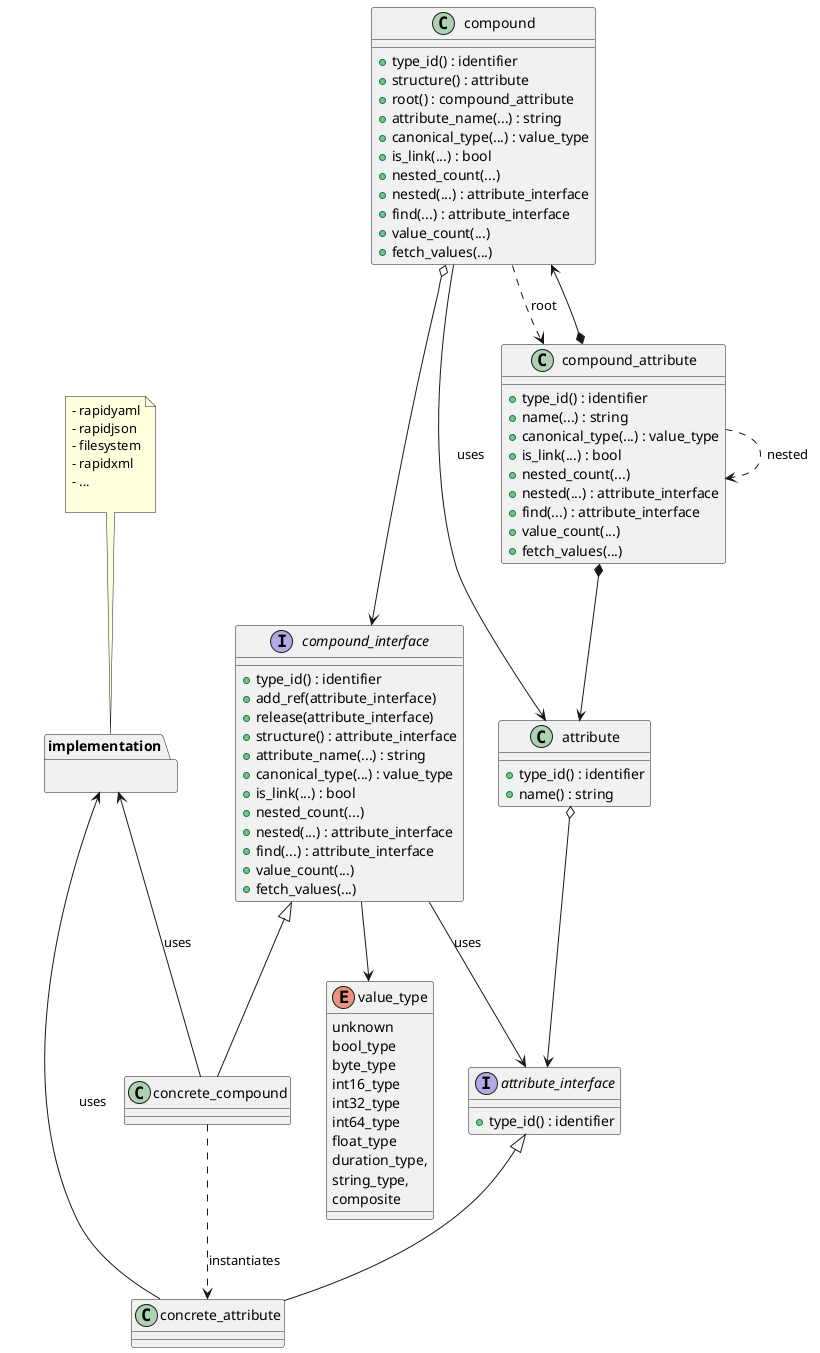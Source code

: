 @startuml
enum value_type {
    unknown
    bool_type
    byte_type
    int16_type
    int32_type
    int64_type
    float_type
    duration_type,
    string_type,
    composite
}

interface attribute_interface {
    +type_id() : identifier
}

note "\
- rapidyaml\n\
- rapidjson\n\
- filesystem\n\
- rapidxml\n\
- ...\n\
" as impl_note

interface compound_interface {
    +type_id() : identifier
    +add_ref(attribute_interface)
    +release(attribute_interface)
    +structure() : attribute_interface
    +attribute_name(...) : string
    +canonical_type(...) : value_type
    +is_link(...) : bool
    +nested_count(...)
    +nested(...) : attribute_interface
    +find(...) : attribute_interface
    +value_count(...)
    +fetch_values(...)
}

class concrete_attribute {
}

class concrete_compound {
}

package implementation {
}

class attribute {
    +type_id() : identifier
    +name() : string
}

class compound {
    +type_id() : identifier
    +structure() : attribute
    +root() : compound_attribute
    +attribute_name(...) : string
    +canonical_type(...) : value_type
    +is_link(...) : bool
    +nested_count(...)
    +nested(...) : attribute_interface
    +find(...) : attribute_interface
    +value_count(...)
    +fetch_values(...)
}

class compound_attribute {
    +type_id() : identifier
    +name(...) : string
    +canonical_type(...) : value_type
    +is_link(...) : bool
    +nested_count(...)
    +nested(...) : attribute_interface
    +find(...) : attribute_interface
    +value_count(...)
    +fetch_values(...)
}

compound_interface --> attribute_interface : uses
compound_interface --> value_type
attribute_interface <|-- concrete_attribute
compound_interface <|-- concrete_compound
concrete_compound ..> concrete_attribute : instantiates
implementation <-- concrete_attribute : uses
implementation <-- concrete_compound : uses
impl_note .. implementation
compound --> attribute : uses
compound o--> compound_interface
attribute o--> attribute_interface
compound_attribute *--> compound
compound_attribute *--> attribute
compound_attribute ..> compound_attribute : nested
compound ..> compound_attribute : root
@enduml
